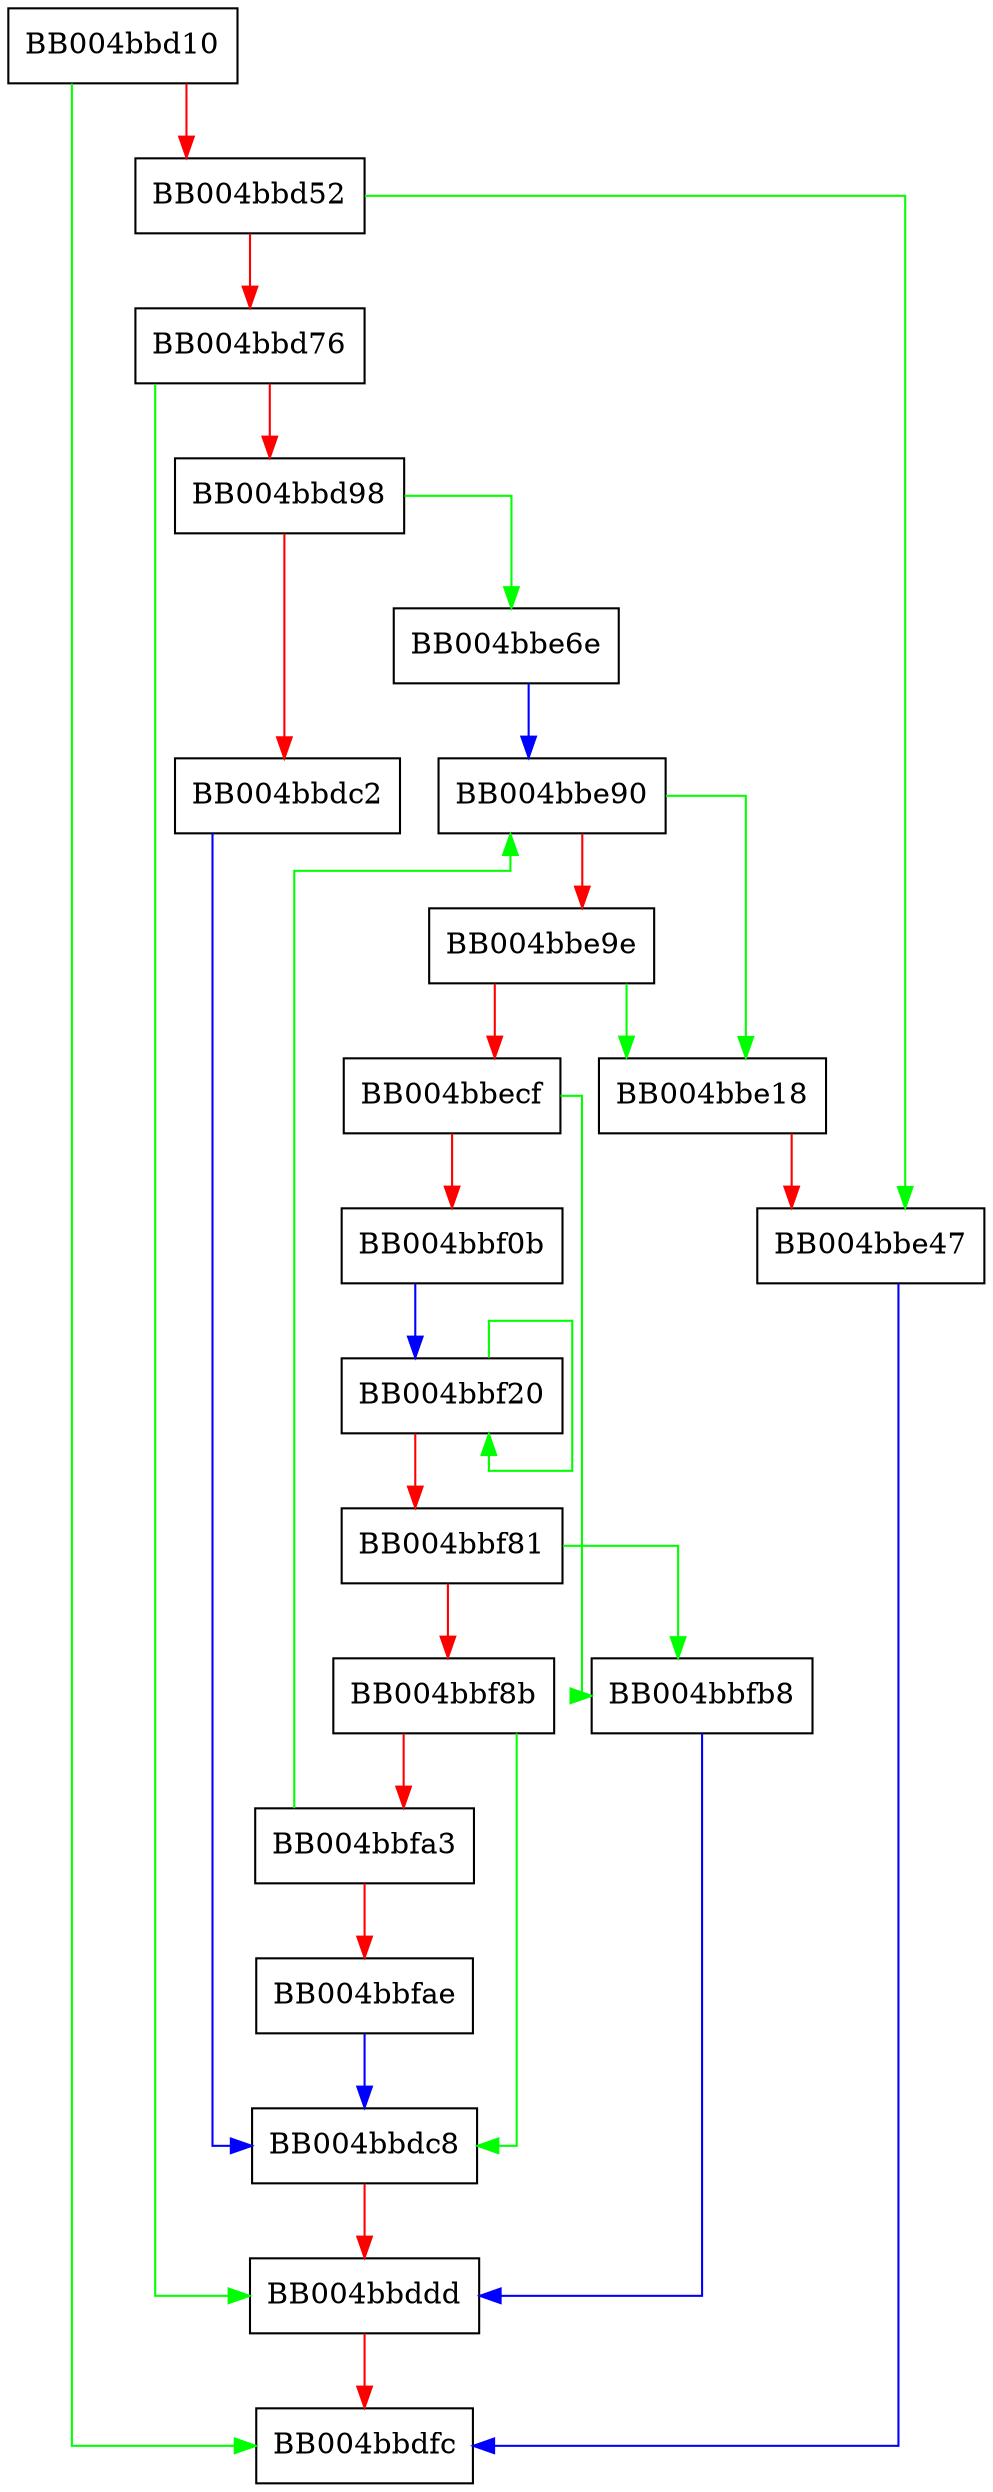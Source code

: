 digraph ossl_quic_rstream_new {
  node [shape="box"];
  graph [splines=ortho];
  BB004bbd10 -> BB004bbdfc [color="green"];
  BB004bbd10 -> BB004bbd52 [color="red"];
  BB004bbd52 -> BB004bbe47 [color="green"];
  BB004bbd52 -> BB004bbd76 [color="red"];
  BB004bbd76 -> BB004bbddd [color="green"];
  BB004bbd76 -> BB004bbd98 [color="red"];
  BB004bbd98 -> BB004bbe6e [color="green"];
  BB004bbd98 -> BB004bbdc2 [color="red"];
  BB004bbdc2 -> BB004bbdc8 [color="blue"];
  BB004bbdc8 -> BB004bbddd [color="red"];
  BB004bbddd -> BB004bbdfc [color="red"];
  BB004bbe18 -> BB004bbe47 [color="red"];
  BB004bbe47 -> BB004bbdfc [color="blue"];
  BB004bbe6e -> BB004bbe90 [color="blue"];
  BB004bbe90 -> BB004bbe18 [color="green"];
  BB004bbe90 -> BB004bbe9e [color="red"];
  BB004bbe9e -> BB004bbe18 [color="green"];
  BB004bbe9e -> BB004bbecf [color="red"];
  BB004bbecf -> BB004bbfb8 [color="green"];
  BB004bbecf -> BB004bbf0b [color="red"];
  BB004bbf0b -> BB004bbf20 [color="blue"];
  BB004bbf20 -> BB004bbf20 [color="green"];
  BB004bbf20 -> BB004bbf81 [color="red"];
  BB004bbf81 -> BB004bbfb8 [color="green"];
  BB004bbf81 -> BB004bbf8b [color="red"];
  BB004bbf8b -> BB004bbdc8 [color="green"];
  BB004bbf8b -> BB004bbfa3 [color="red"];
  BB004bbfa3 -> BB004bbe90 [color="green"];
  BB004bbfa3 -> BB004bbfae [color="red"];
  BB004bbfae -> BB004bbdc8 [color="blue"];
  BB004bbfb8 -> BB004bbddd [color="blue"];
}